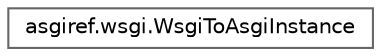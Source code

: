 digraph "Graphical Class Hierarchy"
{
 // LATEX_PDF_SIZE
  bgcolor="transparent";
  edge [fontname=Helvetica,fontsize=10,labelfontname=Helvetica,labelfontsize=10];
  node [fontname=Helvetica,fontsize=10,shape=box,height=0.2,width=0.4];
  rankdir="LR";
  Node0 [id="Node000000",label="asgiref.wsgi.WsgiToAsgiInstance",height=0.2,width=0.4,color="grey40", fillcolor="white", style="filled",URL="$classasgiref_1_1wsgi_1_1_wsgi_to_asgi_instance.html",tooltip=" "];
}
